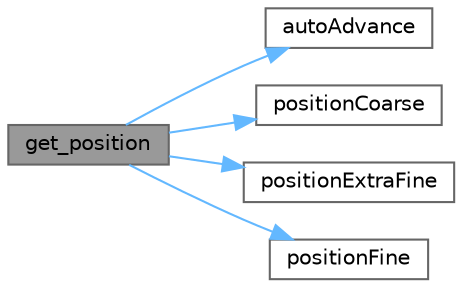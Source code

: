 digraph "get_position"
{
 // INTERACTIVE_SVG=YES
 // LATEX_PDF_SIZE
  bgcolor="transparent";
  edge [fontname=Helvetica,fontsize=10,labelfontname=Helvetica,labelfontsize=10];
  node [fontname=Helvetica,fontsize=10,shape=box,height=0.2,width=0.4];
  rankdir="LR";
  Node1 [id="Node000001",label="get_position",height=0.2,width=0.4,color="gray40", fillcolor="grey60", style="filled", fontcolor="black",tooltip=" "];
  Node1 -> Node2 [id="edge1_Node000001_Node000002",color="steelblue1",style="solid",tooltip=" "];
  Node2 [id="Node000002",label="autoAdvance",height=0.2,width=0.4,color="grey40", fillcolor="white", style="filled",URL="$d4/d06/curr_8h_adb7515ab6e00450c3b4c4db3796108c9.html#adb7515ab6e00450c3b4c4db3796108c9",tooltip=" "];
  Node1 -> Node3 [id="edge2_Node000001_Node000003",color="steelblue1",style="solid",tooltip=" "];
  Node3 [id="Node000003",label="positionCoarse",height=0.2,width=0.4,color="grey40", fillcolor="white", style="filled",URL="$d4/d06/curr_8h_a59a42ab8bc9f9fb9c5406d989efed11e.html#a59a42ab8bc9f9fb9c5406d989efed11e",tooltip=" "];
  Node1 -> Node4 [id="edge3_Node000001_Node000004",color="steelblue1",style="solid",tooltip=" "];
  Node4 [id="Node000004",label="positionExtraFine",height=0.2,width=0.4,color="grey40", fillcolor="white", style="filled",URL="$d4/d06/curr_8h_aec36976757dc60bae5cdf548d1a449df.html#aec36976757dc60bae5cdf548d1a449df",tooltip=" "];
  Node1 -> Node5 [id="edge4_Node000001_Node000005",color="steelblue1",style="solid",tooltip=" "];
  Node5 [id="Node000005",label="positionFine",height=0.2,width=0.4,color="grey40", fillcolor="white", style="filled",URL="$d4/d06/curr_8h_ad70f134c38b0bb72c3cc13827af41589.html#ad70f134c38b0bb72c3cc13827af41589",tooltip=" "];
}
